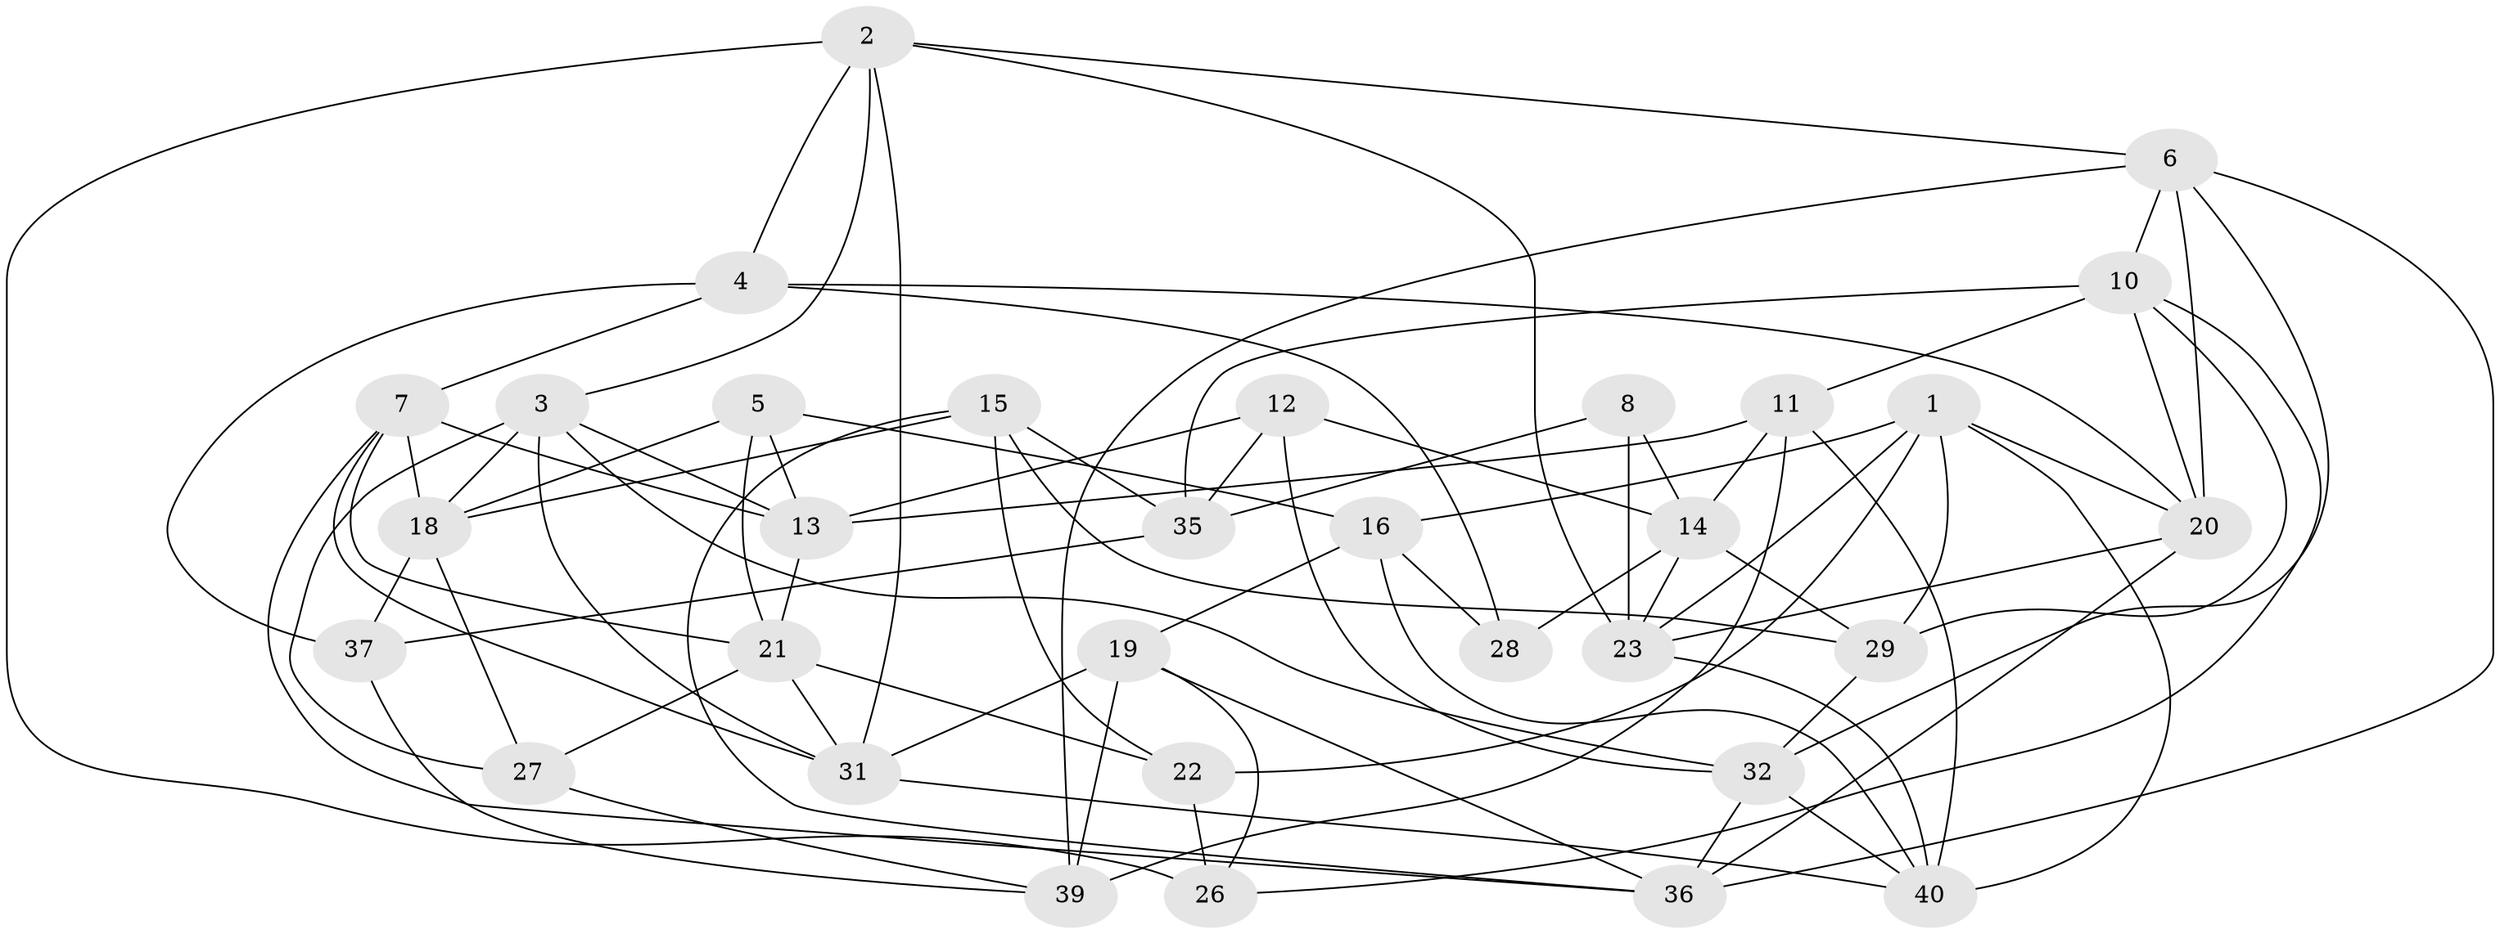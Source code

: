 // original degree distribution, {4: 1.0}
// Generated by graph-tools (version 1.1) at 2025/11/02/27/25 16:11:46]
// undirected, 32 vertices, 83 edges
graph export_dot {
graph [start="1"]
  node [color=gray90,style=filled];
  1 [super="+30"];
  2 [super="+54"];
  3 [super="+52"];
  4 [super="+9"];
  5;
  6 [super="+24"];
  7 [super="+56"];
  8;
  10 [super="+17"];
  11 [super="+38"];
  12;
  13 [super="+33"];
  14 [super="+42"];
  15 [super="+55"];
  16 [super="+44"];
  18 [super="+41"];
  19 [super="+43"];
  20 [super="+51"];
  21 [super="+25"];
  22;
  23 [super="+45"];
  26;
  27;
  28;
  29 [super="+34"];
  31 [super="+47"];
  32 [super="+49"];
  35 [super="+48"];
  36 [super="+53"];
  37;
  39 [super="+50"];
  40 [super="+46"];
  1 -- 16;
  1 -- 40;
  1 -- 22;
  1 -- 20;
  1 -- 23;
  1 -- 29;
  2 -- 26;
  2 -- 4;
  2 -- 31;
  2 -- 23;
  2 -- 6;
  2 -- 3;
  3 -- 27;
  3 -- 13;
  3 -- 18;
  3 -- 32;
  3 -- 31;
  4 -- 28 [weight=2];
  4 -- 37;
  4 -- 7;
  4 -- 20;
  5 -- 13;
  5 -- 18;
  5 -- 21;
  5 -- 16;
  6 -- 32;
  6 -- 20;
  6 -- 10;
  6 -- 36;
  6 -- 39;
  7 -- 18;
  7 -- 36;
  7 -- 13;
  7 -- 21;
  7 -- 31;
  8 -- 14;
  8 -- 35 [weight=2];
  8 -- 23;
  10 -- 29;
  10 -- 11;
  10 -- 35;
  10 -- 26;
  10 -- 20;
  11 -- 39 [weight=2];
  11 -- 13;
  11 -- 40;
  11 -- 14;
  12 -- 35;
  12 -- 32;
  12 -- 13;
  12 -- 14;
  13 -- 21;
  14 -- 23;
  14 -- 28;
  14 -- 29;
  15 -- 36;
  15 -- 29 [weight=2];
  15 -- 18;
  15 -- 22;
  15 -- 35;
  16 -- 40;
  16 -- 19 [weight=2];
  16 -- 28;
  18 -- 27;
  18 -- 37;
  19 -- 36;
  19 -- 39;
  19 -- 26;
  19 -- 31;
  20 -- 36;
  20 -- 23;
  21 -- 31;
  21 -- 22;
  21 -- 27;
  22 -- 26;
  23 -- 40;
  27 -- 39;
  29 -- 32;
  31 -- 40;
  32 -- 40;
  32 -- 36;
  35 -- 37;
  37 -- 39;
}
